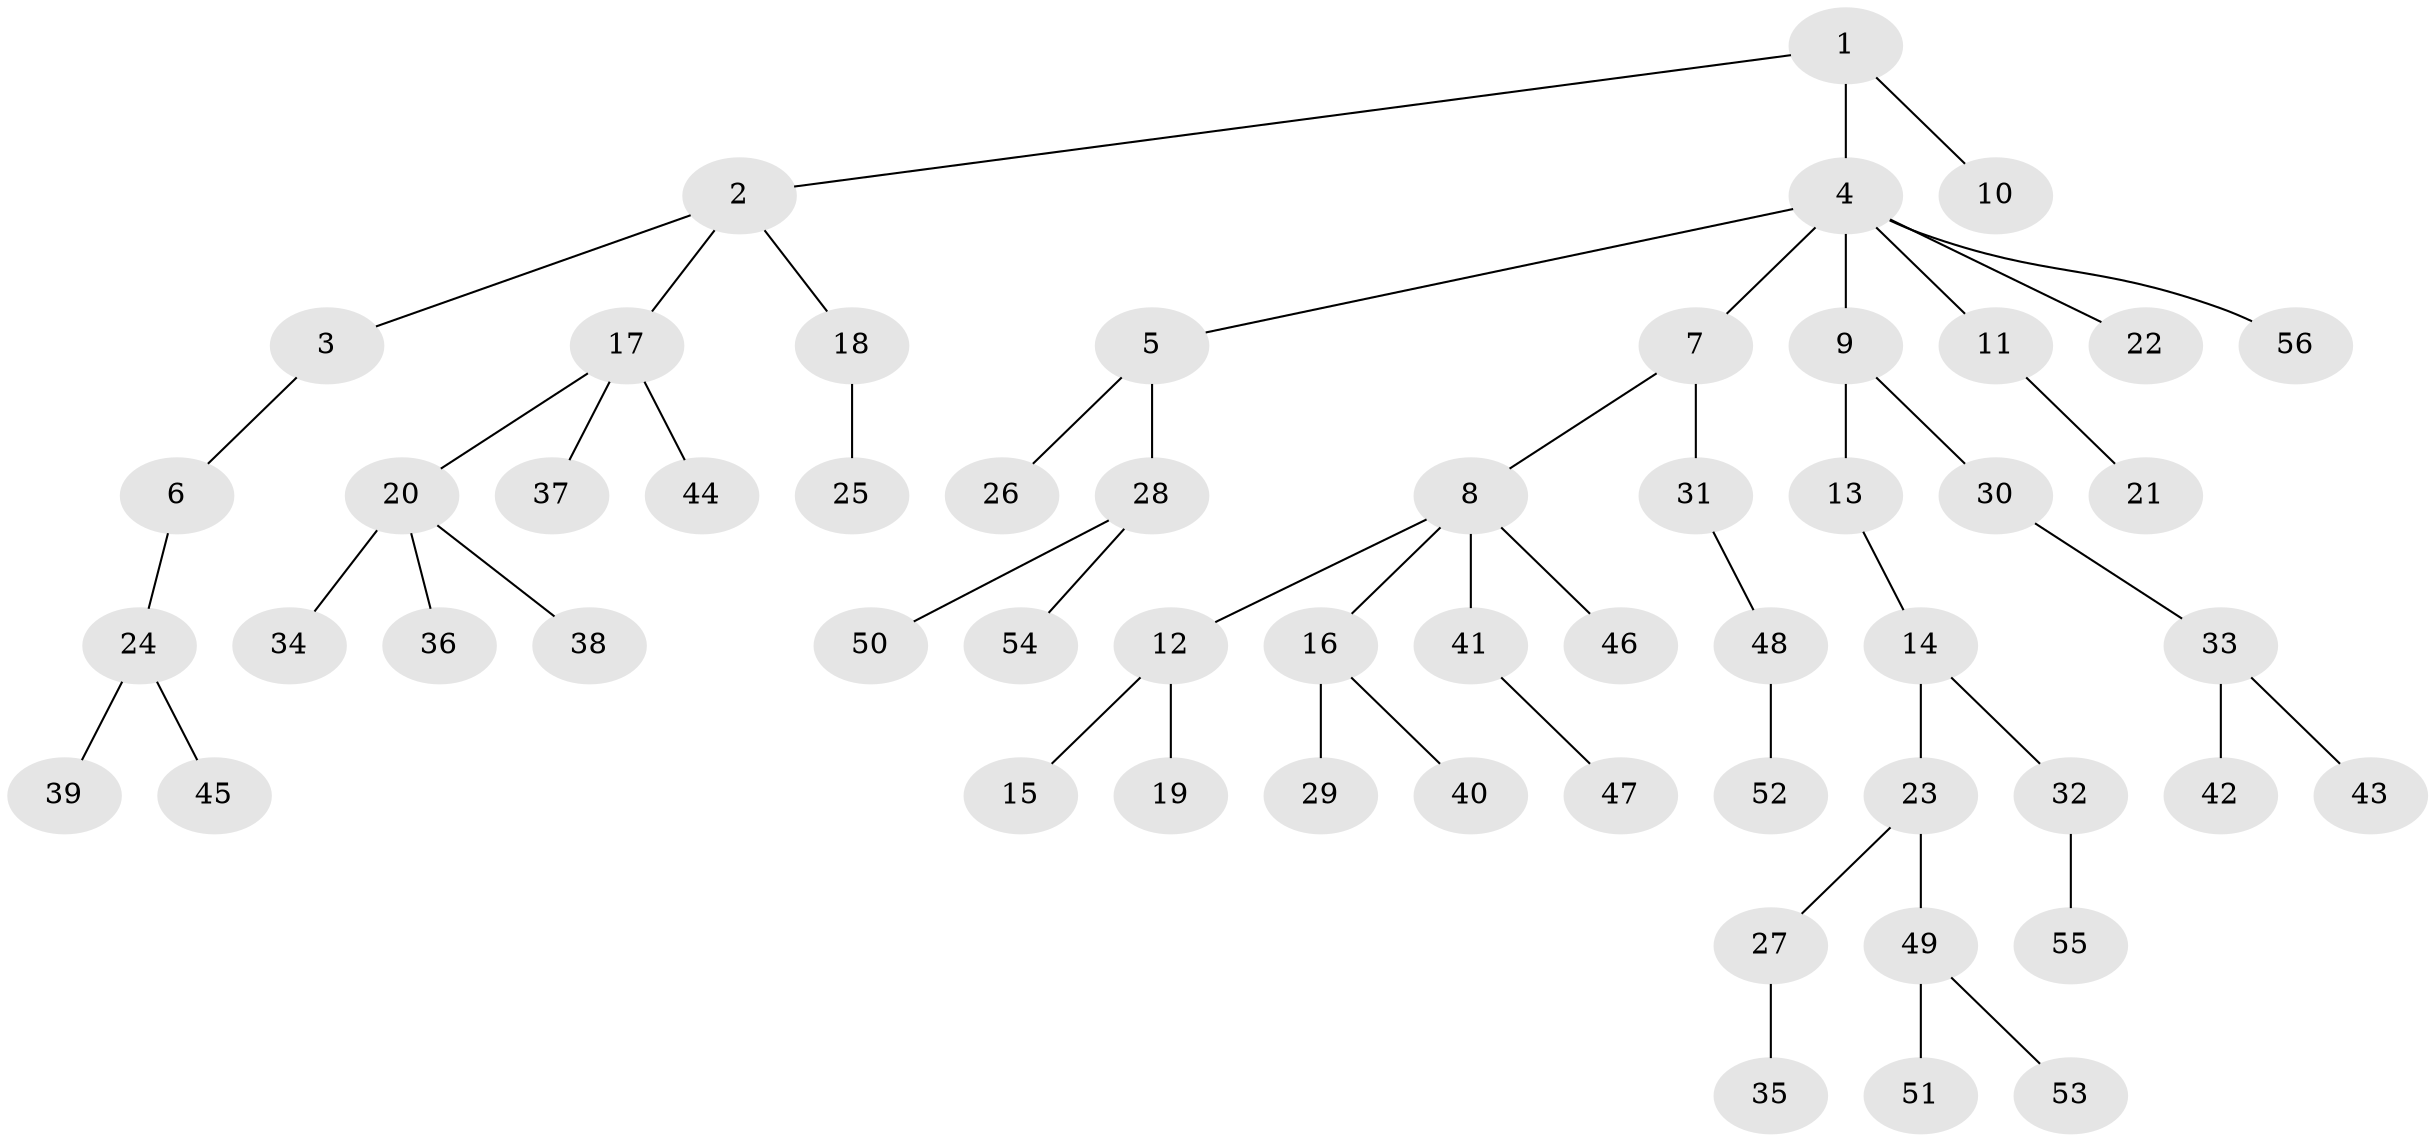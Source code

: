 // Generated by graph-tools (version 1.1) at 2025/11/02/27/25 16:11:27]
// undirected, 56 vertices, 55 edges
graph export_dot {
graph [start="1"]
  node [color=gray90,style=filled];
  1;
  2;
  3;
  4;
  5;
  6;
  7;
  8;
  9;
  10;
  11;
  12;
  13;
  14;
  15;
  16;
  17;
  18;
  19;
  20;
  21;
  22;
  23;
  24;
  25;
  26;
  27;
  28;
  29;
  30;
  31;
  32;
  33;
  34;
  35;
  36;
  37;
  38;
  39;
  40;
  41;
  42;
  43;
  44;
  45;
  46;
  47;
  48;
  49;
  50;
  51;
  52;
  53;
  54;
  55;
  56;
  1 -- 2;
  1 -- 4;
  1 -- 10;
  2 -- 3;
  2 -- 17;
  2 -- 18;
  3 -- 6;
  4 -- 5;
  4 -- 7;
  4 -- 9;
  4 -- 11;
  4 -- 22;
  4 -- 56;
  5 -- 26;
  5 -- 28;
  6 -- 24;
  7 -- 8;
  7 -- 31;
  8 -- 12;
  8 -- 16;
  8 -- 41;
  8 -- 46;
  9 -- 13;
  9 -- 30;
  11 -- 21;
  12 -- 15;
  12 -- 19;
  13 -- 14;
  14 -- 23;
  14 -- 32;
  16 -- 29;
  16 -- 40;
  17 -- 20;
  17 -- 37;
  17 -- 44;
  18 -- 25;
  20 -- 34;
  20 -- 36;
  20 -- 38;
  23 -- 27;
  23 -- 49;
  24 -- 39;
  24 -- 45;
  27 -- 35;
  28 -- 50;
  28 -- 54;
  30 -- 33;
  31 -- 48;
  32 -- 55;
  33 -- 42;
  33 -- 43;
  41 -- 47;
  48 -- 52;
  49 -- 51;
  49 -- 53;
}
